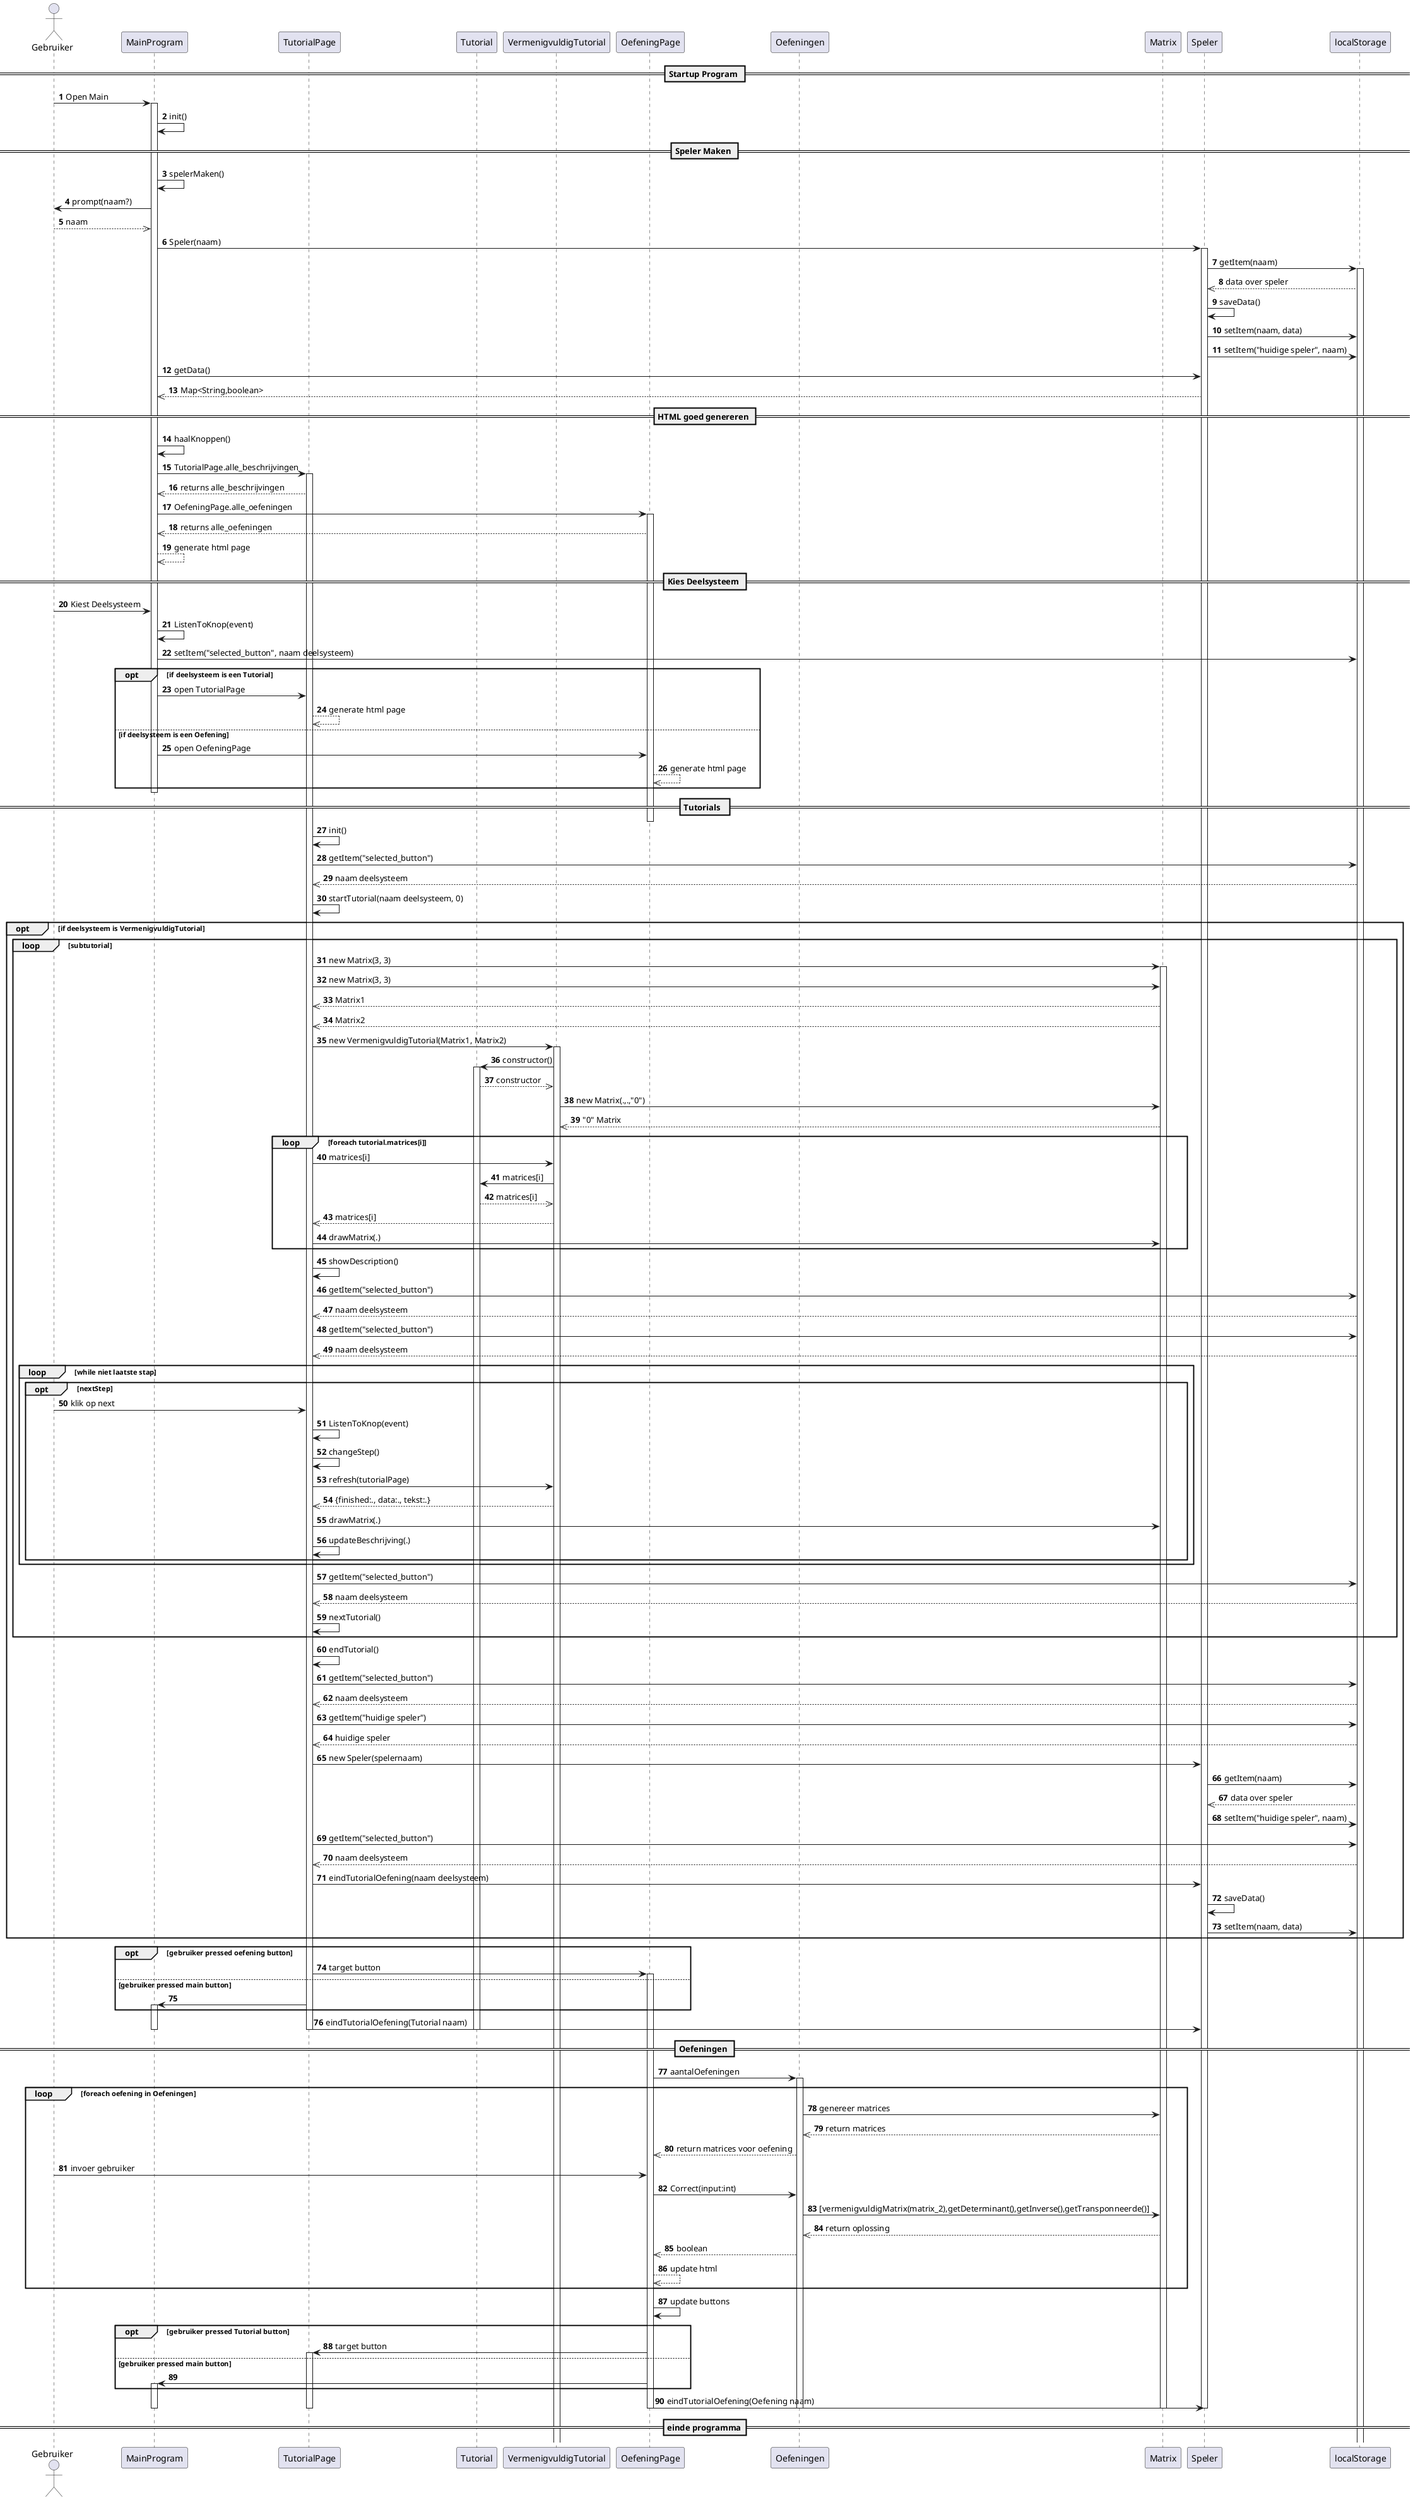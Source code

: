 @startuml
autonumber

actor Gebruiker
participant MainProgram
participant TutorialPage
participant Tutorial
participant VermenigvuldigTutorial
participant OefeningPage
participant Oefeningen
participant Matrix
participant Speler
participant localStorage




== Startup Program ==

Gebruiker ->  MainProgram: Open Main
activate MainProgram

MainProgram -> MainProgram: init()



== Speler Maken ==

MainProgram -> MainProgram: spelerMaken()

MainProgram -> Gebruiker: prompt(naam?)
Gebruiker -->> MainProgram: naam

MainProgram -> Speler: Speler(naam)
activate Speler

Speler -> localStorage: getItem(naam)
activate localStorage
localStorage -->> Speler: data over speler
Speler -> Speler: saveData()
Speler -> localStorage: setItem(naam, data)
Speler -> localStorage: setItem("huidige speler", naam)

MainProgram -> Speler: getData()
Speler -->> MainProgram: Map<String,boolean>



== HTML goed genereren ==

MainProgram -> MainProgram: haalKnoppen()

MainProgram -> TutorialPage: TutorialPage.alle_beschrijvingen
activate TutorialPage
TutorialPage-->>MainProgram: returns alle_beschrijvingen

MainProgram -> OefeningPage: OefeningPage.alle_oefeningen
activate OefeningPage
OefeningPage-->>MainProgram: returns alle_oefeningen

MainProgram -->> MainProgram: generate html page



== Kies Deelsysteem ==

Gebruiker -> MainProgram: Kiest Deelsysteem

MainProgram -> MainProgram: ListenToKnop(event)
MainProgram -> localStorage: setItem("selected_button", naam deelsysteem)


opt  if deelsysteem is een Tutorial
        MainProgram -> TutorialPage: open TutorialPage
        TutorialPage -->> TutorialPage: generate html page
    
     else if deelsysteem is een Oefening
        MainProgram -> OefeningPage: open OefeningPage
        OefeningPage -->> OefeningPage: generate html page

end
deactivate MainProgram



== Tutorials  ==
deactivate OefeningPage

TutorialPage -> TutorialPage: init()

TutorialPage -> localStorage: getItem("selected_button")
localStorage -->> TutorialPage: naam deelsysteem

TutorialPage -> TutorialPage: startTutorial(naam deelsysteem, 0)

opt  if deelsysteem is VermenigvuldigTutorial

        loop subtutorial


            TutorialPage -> Matrix: new Matrix(3, 3)
            activate Matrix
            TutorialPage -> Matrix: new Matrix(3, 3)

            Matrix -->> TutorialPage: Matrix1
            Matrix -->> TutorialPage: Matrix2

            TutorialPage -> VermenigvuldigTutorial: new VermenigvuldigTutorial(Matrix1, Matrix2)
            activate VermenigvuldigTutorial

            VermenigvuldigTutorial -> Tutorial: constructor()
            activate Tutorial
            Tutorial -->> VermenigvuldigTutorial: constructor

            VermenigvuldigTutorial -> Matrix: new Matrix(.,.,"0")
            Matrix -->> VermenigvuldigTutorial: "0" Matrix


    '        TutorialPage -> Matrix: new Matrix(2, 2)
    '        TutorialPage -> Matrix: new Matrix(2, 4)
    '
    '        Matrix -->> TutorialPage: Matrix3
    '        Matrix -->> TutorialPage: Matrix4
    '
    '        TutorialPage -> VermenigvuldigTutorial: new VermenigvuldigTutorial(Matrix3, Matrix4)
    '        VermenigvuldigTutorial -> Tutorial: constructor()
    '        Tutorial -->> VermenigvuldigTutorial: constructor
    '
    '        VermenigvuldigTutorial -> Matrix: new Matrix(.,.,"0")
    '        Matrix -->> VermenigvuldigTutorial: "0" Matrix

            loop foreach tutorial.matrices[i]
                    TutorialPage -> VermenigvuldigTutorial: matrices[i]
                    VermenigvuldigTutorial -> Tutorial: matrices[i]
                    Tutorial -->> VermenigvuldigTutorial: matrices[i]
                    VermenigvuldigTutorial -->> TutorialPage: matrices[i]

                    TutorialPage -> Matrix: drawMatrix(.)

            end

            TutorialPage -> TutorialPage: showDescription()
            TutorialPage -> localStorage: getItem("selected_button")
            localStorage -->> TutorialPage: naam deelsysteem
            TutorialPage -> localStorage: getItem("selected_button")
            localStorage -->> TutorialPage: naam deelsysteem

            loop while niet laatste stap
                opt nextStep
                    Gebruiker -> TutorialPage: klik op next

                    TutorialPage -> TutorialPage: ListenToKnop(event)
                    TutorialPage -> TutorialPage: changeStep()

                    TutorialPage -> VermenigvuldigTutorial: refresh(tutorialPage)
                    VermenigvuldigTutorial -->> TutorialPage: {finished:., data:., tekst:.}

                    TutorialPage -> Matrix: drawMatrix(.)
                    TutorialPage -> TutorialPage: updateBeschrijving(.)

                end
            end

            TutorialPage -> localStorage: getItem("selected_button")
            localStorage -->> TutorialPage: naam deelsysteem

            TutorialPage -> TutorialPage: nextTutorial()

        end

        TutorialPage -> TutorialPage: endTutorial()

        TutorialPage -> localStorage: getItem("selected_button")
        localStorage -->> TutorialPage: naam deelsysteem

        TutorialPage -> localStorage: getItem("huidige speler")
        localStorage -->> TutorialPage: huidige speler

        TutorialPage -> Speler: new Speler(spelernaam)

        Speler -> localStorage: getItem(naam)
        localStorage -->> Speler: data over speler
        Speler -> localStorage: setItem("huidige speler", naam)

        TutorialPage -> localStorage: getItem("selected_button")
        localStorage -->> TutorialPage: naam deelsysteem

        TutorialPage -> Speler: eindTutorialOefening(naam deelsysteem)
        Speler -> Speler: saveData()
        Speler -> localStorage: setItem(naam, data)

end


'Tot hier ===========================================================


opt gebruiker pressed oefening button
    TutorialPage->OefeningPage:target button
    activate OefeningPage
   else  gebruiker pressed main button
   TutorialPage->MainProgram
 activate MainProgram
end
TutorialPage->Speler:eindTutorialOefening(Tutorial naam)
deactivate MainProgram
deactivate TutorialPage
deactivate Tutorial







== Oefeningen == 

OefeningPage-> Oefeningen: aantalOefeningen
activate Oefeningen
loop foreach oefening in Oefeningen
Oefeningen -> Matrix: genereer matrices
Matrix -->> Oefeningen: return matrices
Oefeningen -->> OefeningPage: return matrices voor oefening
Gebruiker -> OefeningPage: invoer gebruiker
OefeningPage -> Oefeningen: Correct(input:int)
Oefeningen -> Matrix: [vermenigvuldigMatrix(matrix_2),getDeterminant(),getInverse(),getTransponneerde()]
Matrix -->> Oefeningen: return oplossing
Oefeningen -->> OefeningPage: boolean
OefeningPage -->> OefeningPage: update html
' Gebruiker->OefeningPage:hint pressed
' OefeningPage->Oefeningen:show hint
' Oefeningen-->>OefeningPage: return hint
end
OefeningPage->OefeningPage:update buttons

opt gebruiker pressed Tutorial button
    TutorialPage<-OefeningPage:target button
    activate TutorialPage
   else  gebruiker pressed main button
   OefeningPage->MainProgram
 activate MainProgram
end

OefeningPage->Speler:eindTutorialOefening(Oefening naam)
deactivate TutorialPage
deactivate OefeningPage
deactivate Oefeningen
==einde programma==
deactivate Matrix
deactivate Speler
deactivate TutorialPage
deactivate Tutorial
deactivate OefeningPage
deactivate Oefeningen
deactivate MainProgram
@enduml

